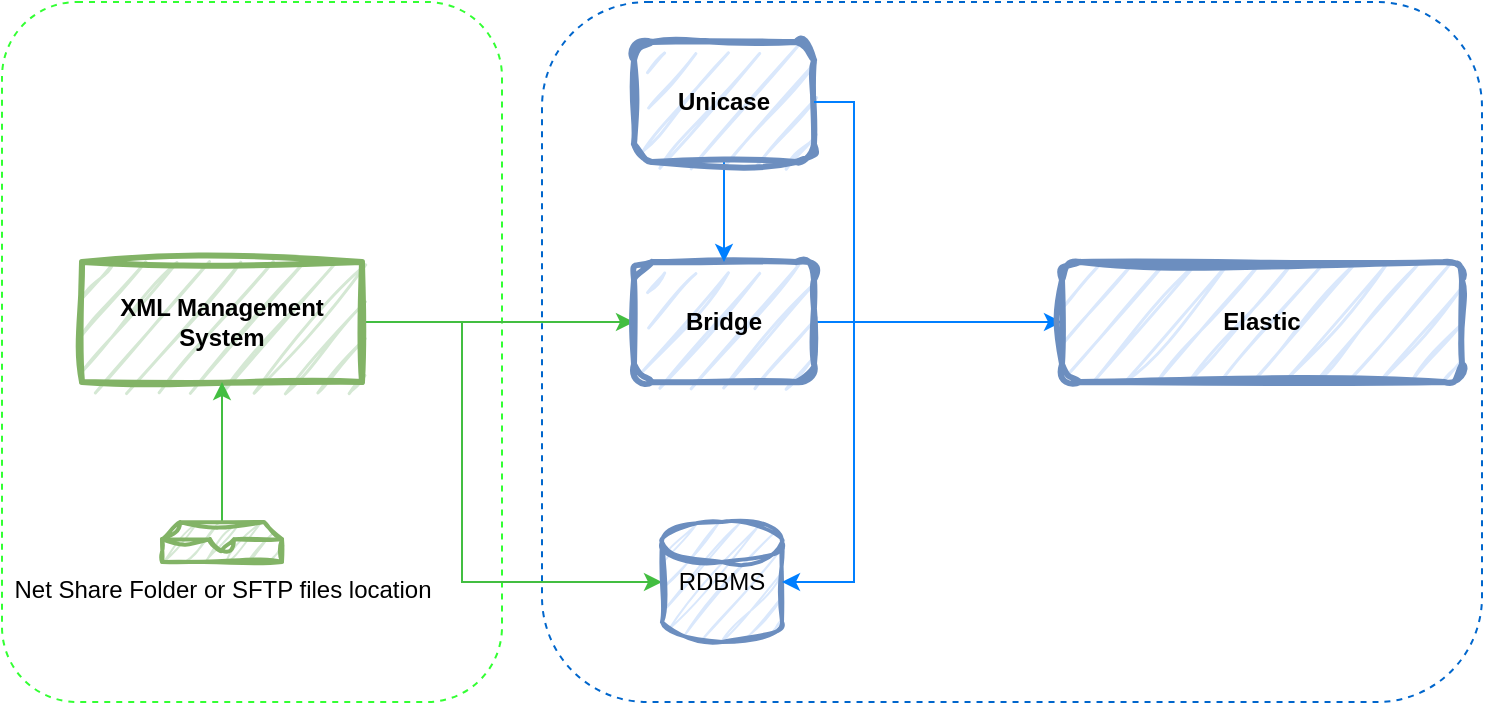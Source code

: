 <mxfile version="21.7.5" type="github">
  <diagram name="Page-1" id="c7558073-3199-34d8-9f00-42111426c3f3">
    <mxGraphModel dx="1050" dy="542" grid="1" gridSize="10" guides="1" tooltips="1" connect="1" arrows="1" fold="1" page="1" pageScale="1" pageWidth="826" pageHeight="1169" background="none" math="0" shadow="0">
      <root>
        <mxCell id="0" />
        <mxCell id="1" parent="0" />
        <mxCell id="MYV4XfDf1QwYgJQ8J3fj-114" value="" style="rounded=1;whiteSpace=wrap;html=1;dashed=1;strokeColor=#33FF33;" vertex="1" parent="1">
          <mxGeometry x="10" y="20" width="250" height="350" as="geometry" />
        </mxCell>
        <mxCell id="MYV4XfDf1QwYgJQ8J3fj-113" value="" style="rounded=1;whiteSpace=wrap;html=1;dashed=1;strokeColor=#0066CC;" vertex="1" parent="1">
          <mxGeometry x="280" y="20" width="470" height="350" as="geometry" />
        </mxCell>
        <mxCell id="MYV4XfDf1QwYgJQ8J3fj-110" style="edgeStyle=orthogonalEdgeStyle;rounded=0;orthogonalLoop=1;jettySize=auto;html=1;entryX=0;entryY=0.5;entryDx=0;entryDy=0;strokeColor=#43be41;" edge="1" parent="1" source="MYV4XfDf1QwYgJQ8J3fj-96" target="MYV4XfDf1QwYgJQ8J3fj-103">
          <mxGeometry relative="1" as="geometry" />
        </mxCell>
        <mxCell id="MYV4XfDf1QwYgJQ8J3fj-111" style="edgeStyle=orthogonalEdgeStyle;rounded=0;orthogonalLoop=1;jettySize=auto;html=1;entryX=0;entryY=0.5;entryDx=0;entryDy=0;entryPerimeter=0;strokeColor=#43BE41;" edge="1" parent="1" source="MYV4XfDf1QwYgJQ8J3fj-96" target="MYV4XfDf1QwYgJQ8J3fj-101">
          <mxGeometry relative="1" as="geometry">
            <Array as="points">
              <mxPoint x="240" y="180" />
              <mxPoint x="240" y="310" />
            </Array>
          </mxGeometry>
        </mxCell>
        <mxCell id="MYV4XfDf1QwYgJQ8J3fj-96" value="XML Management System" style="whiteSpace=wrap;align=center;verticalAlign=middle;fontStyle=1;strokeWidth=3;fillColor=#d5e8d4;strokeColor=#82b366;sketch=1;curveFitting=1;jiggle=2;" vertex="1" parent="1">
          <mxGeometry x="50" y="150" width="140" height="60" as="geometry" />
        </mxCell>
        <mxCell id="MYV4XfDf1QwYgJQ8J3fj-109" style="edgeStyle=orthogonalEdgeStyle;rounded=0;orthogonalLoop=1;jettySize=auto;html=1;strokeColor=#43be41;" edge="1" parent="1" source="MYV4XfDf1QwYgJQ8J3fj-97" target="MYV4XfDf1QwYgJQ8J3fj-96">
          <mxGeometry relative="1" as="geometry" />
        </mxCell>
        <mxCell id="MYV4XfDf1QwYgJQ8J3fj-97" value="Net Share Folder or SFTP files location" style="html=1;verticalLabelPosition=bottom;align=center;labelBackgroundColor=#ffffff;verticalAlign=top;strokeWidth=2;strokeColor=#82b366;shadow=0;dashed=0;shape=mxgraph.ios7.icons.storage;fillColor=#d5e8d4;sketch=1;curveFitting=1;jiggle=2;" vertex="1" parent="1">
          <mxGeometry x="90" y="280" width="60" height="20" as="geometry" />
        </mxCell>
        <mxCell id="MYV4XfDf1QwYgJQ8J3fj-101" value="RDBMS" style="strokeWidth=2;html=1;shape=mxgraph.flowchart.database;whiteSpace=wrap;fillColor=#dae8fc;strokeColor=#6c8ebf;sketch=1;curveFitting=1;jiggle=2;" vertex="1" parent="1">
          <mxGeometry x="340" y="280" width="60" height="60" as="geometry" />
        </mxCell>
        <mxCell id="MYV4XfDf1QwYgJQ8J3fj-108" style="edgeStyle=orthogonalEdgeStyle;rounded=0;orthogonalLoop=1;jettySize=auto;html=1;entryX=0;entryY=0.5;entryDx=0;entryDy=0;strokeColor=#007FFF;" edge="1" parent="1" source="MYV4XfDf1QwYgJQ8J3fj-103" target="MYV4XfDf1QwYgJQ8J3fj-105">
          <mxGeometry relative="1" as="geometry" />
        </mxCell>
        <mxCell id="MYV4XfDf1QwYgJQ8J3fj-103" value="Bridge" style="whiteSpace=wrap;align=center;verticalAlign=middle;fontStyle=1;strokeWidth=3;fillColor=#dae8fc;strokeColor=#6c8ebf;rounded=1;sketch=1;curveFitting=1;jiggle=2;" vertex="1" parent="1">
          <mxGeometry x="326" y="150" width="90" height="60" as="geometry" />
        </mxCell>
        <mxCell id="MYV4XfDf1QwYgJQ8J3fj-107" style="edgeStyle=orthogonalEdgeStyle;rounded=0;orthogonalLoop=1;jettySize=auto;html=1;entryX=0.5;entryY=0;entryDx=0;entryDy=0;strokeColor=#007FFF;" edge="1" parent="1" source="MYV4XfDf1QwYgJQ8J3fj-104" target="MYV4XfDf1QwYgJQ8J3fj-103">
          <mxGeometry relative="1" as="geometry" />
        </mxCell>
        <mxCell id="MYV4XfDf1QwYgJQ8J3fj-104" value="Unicase" style="whiteSpace=wrap;align=center;verticalAlign=middle;fontStyle=1;strokeWidth=3;fillColor=#dae8fc;strokeColor=#6c8ebf;rounded=1;sketch=1;curveFitting=1;jiggle=2;" vertex="1" parent="1">
          <mxGeometry x="326" y="40" width="90" height="60" as="geometry" />
        </mxCell>
        <mxCell id="MYV4XfDf1QwYgJQ8J3fj-105" value="Elastic" style="whiteSpace=wrap;align=center;verticalAlign=middle;fontStyle=1;strokeWidth=3;fillColor=#dae8fc;strokeColor=#6c8ebf;rounded=1;sketch=1;curveFitting=1;jiggle=2;" vertex="1" parent="1">
          <mxGeometry x="540" y="150" width="200" height="60" as="geometry" />
        </mxCell>
        <mxCell id="MYV4XfDf1QwYgJQ8J3fj-106" style="edgeStyle=orthogonalEdgeStyle;rounded=0;orthogonalLoop=1;jettySize=auto;html=1;entryX=1;entryY=0.5;entryDx=0;entryDy=0;entryPerimeter=0;exitX=1;exitY=0.5;exitDx=0;exitDy=0;strokeColor=#007FFF;" edge="1" parent="1" source="MYV4XfDf1QwYgJQ8J3fj-104" target="MYV4XfDf1QwYgJQ8J3fj-101">
          <mxGeometry relative="1" as="geometry" />
        </mxCell>
      </root>
    </mxGraphModel>
  </diagram>
</mxfile>
